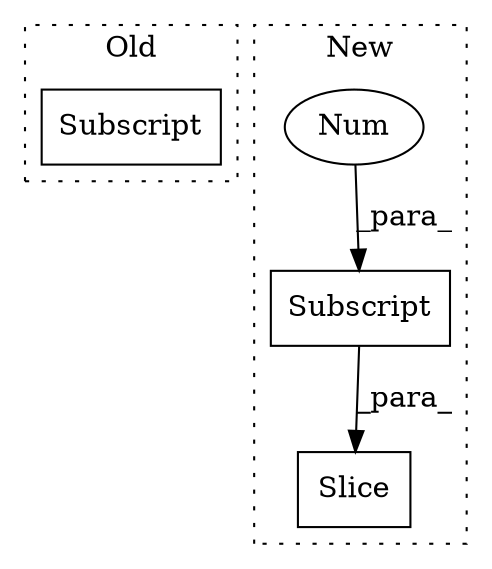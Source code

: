 digraph G {
subgraph cluster0 {
1 [label="Subscript" a="63" s="5986,0" l="34,0" shape="box"];
label = "Old";
style="dotted";
}
subgraph cluster1 {
2 [label="Slice" a="80" s="6942" l="11" shape="box"];
3 [label="Subscript" a="63" s="6943,0" l="10,0" shape="box"];
4 [label="Num" a="76" s="6951" l="1" shape="ellipse"];
label = "New";
style="dotted";
}
3 -> 2 [label="_para_"];
4 -> 3 [label="_para_"];
}